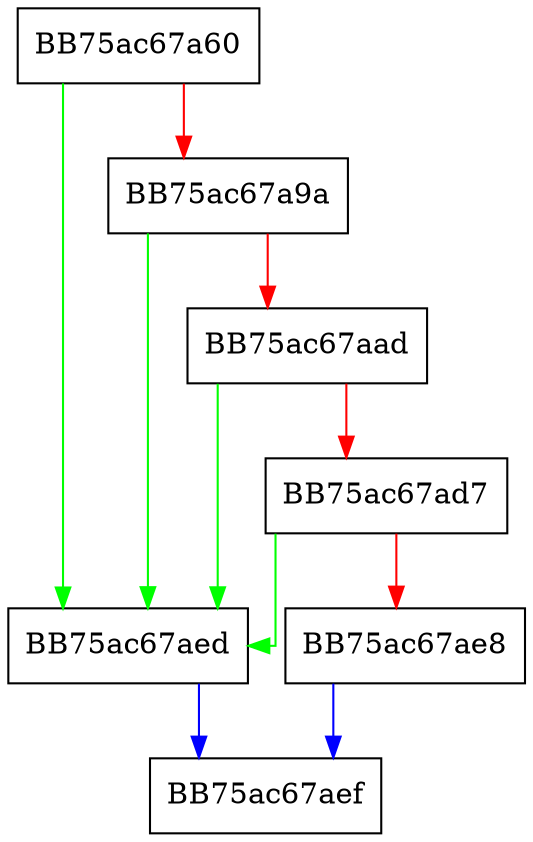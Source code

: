 digraph parseMemberHeader {
  node [shape="box"];
  graph [splines=ortho];
  BB75ac67a60 -> BB75ac67aed [color="green"];
  BB75ac67a60 -> BB75ac67a9a [color="red"];
  BB75ac67a9a -> BB75ac67aed [color="green"];
  BB75ac67a9a -> BB75ac67aad [color="red"];
  BB75ac67aad -> BB75ac67aed [color="green"];
  BB75ac67aad -> BB75ac67ad7 [color="red"];
  BB75ac67ad7 -> BB75ac67aed [color="green"];
  BB75ac67ad7 -> BB75ac67ae8 [color="red"];
  BB75ac67ae8 -> BB75ac67aef [color="blue"];
  BB75ac67aed -> BB75ac67aef [color="blue"];
}